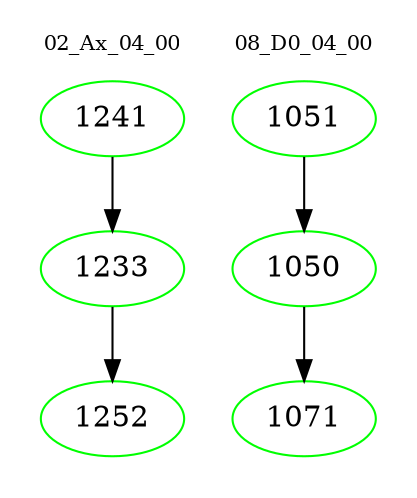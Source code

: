 digraph{
subgraph cluster_0 {
color = white
label = "02_Ax_04_00";
fontsize=10;
T0_1241 [label="1241", color="green"]
T0_1241 -> T0_1233 [color="black"]
T0_1233 [label="1233", color="green"]
T0_1233 -> T0_1252 [color="black"]
T0_1252 [label="1252", color="green"]
}
subgraph cluster_1 {
color = white
label = "08_D0_04_00";
fontsize=10;
T1_1051 [label="1051", color="green"]
T1_1051 -> T1_1050 [color="black"]
T1_1050 [label="1050", color="green"]
T1_1050 -> T1_1071 [color="black"]
T1_1071 [label="1071", color="green"]
}
}
